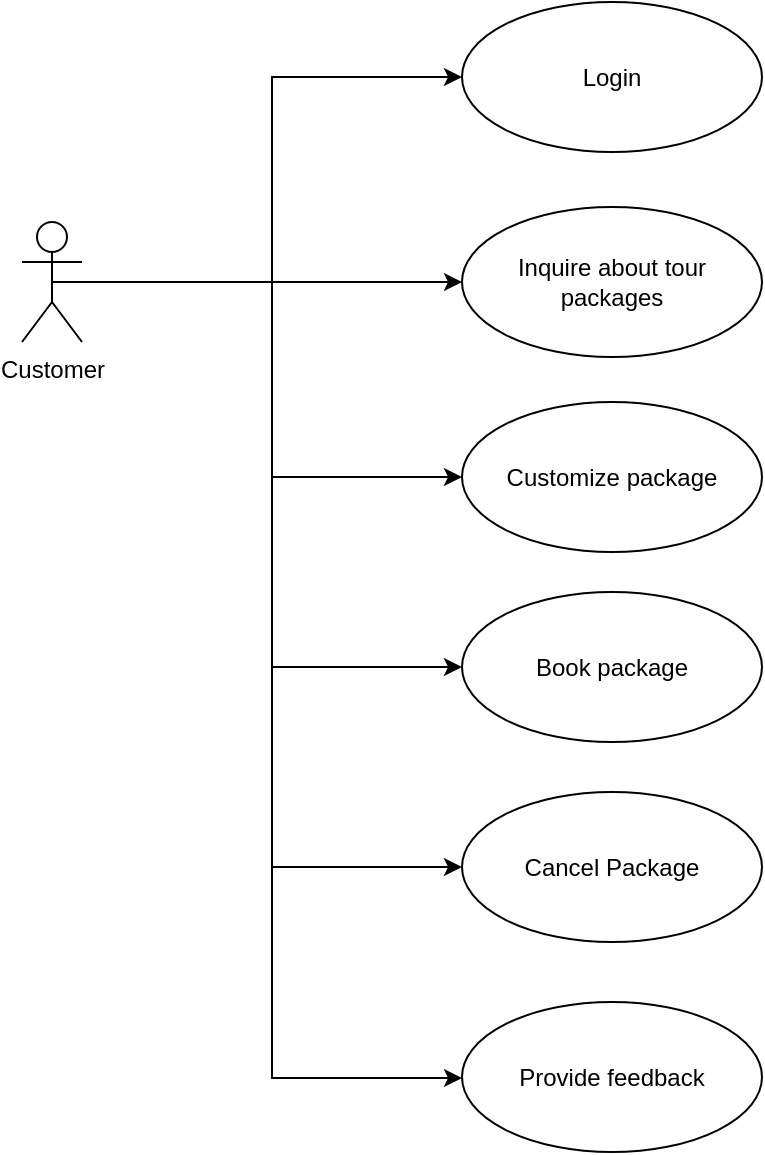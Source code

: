 <mxfile version="21.0.2" type="github">
  <diagram name="Page-1" id="G6O2Isfk2orpkbd-M5PW">
    <mxGraphModel dx="1056" dy="555" grid="1" gridSize="10" guides="1" tooltips="1" connect="1" arrows="1" fold="1" page="1" pageScale="1" pageWidth="827" pageHeight="1169" math="0" shadow="0">
      <root>
        <mxCell id="0" />
        <mxCell id="1" parent="0" />
        <mxCell id="kaM547wBiPYFq-wm83X6-6" style="edgeStyle=orthogonalEdgeStyle;rounded=0;orthogonalLoop=1;jettySize=auto;html=1;" edge="1" parent="1" source="kaM547wBiPYFq-wm83X6-1" target="kaM547wBiPYFq-wm83X6-2">
          <mxGeometry relative="1" as="geometry" />
        </mxCell>
        <mxCell id="kaM547wBiPYFq-wm83X6-7" style="edgeStyle=orthogonalEdgeStyle;rounded=0;orthogonalLoop=1;jettySize=auto;html=1;entryX=0;entryY=0.5;entryDx=0;entryDy=0;" edge="1" parent="1" source="kaM547wBiPYFq-wm83X6-1" target="kaM547wBiPYFq-wm83X6-4">
          <mxGeometry relative="1" as="geometry" />
        </mxCell>
        <mxCell id="kaM547wBiPYFq-wm83X6-8" style="edgeStyle=orthogonalEdgeStyle;rounded=0;orthogonalLoop=1;jettySize=auto;html=1;entryX=0;entryY=0.5;entryDx=0;entryDy=0;" edge="1" parent="1" source="kaM547wBiPYFq-wm83X6-1" target="kaM547wBiPYFq-wm83X6-5">
          <mxGeometry relative="1" as="geometry">
            <Array as="points">
              <mxPoint x="245" y="200" />
              <mxPoint x="245" y="598" />
              <mxPoint x="340" y="598" />
            </Array>
          </mxGeometry>
        </mxCell>
        <mxCell id="kaM547wBiPYFq-wm83X6-10" style="edgeStyle=orthogonalEdgeStyle;rounded=0;orthogonalLoop=1;jettySize=auto;html=1;exitX=0.5;exitY=0.5;exitDx=0;exitDy=0;exitPerimeter=0;entryX=0;entryY=0.5;entryDx=0;entryDy=0;" edge="1" parent="1" source="kaM547wBiPYFq-wm83X6-1" target="kaM547wBiPYFq-wm83X6-9">
          <mxGeometry relative="1" as="geometry" />
        </mxCell>
        <mxCell id="kaM547wBiPYFq-wm83X6-12" style="edgeStyle=orthogonalEdgeStyle;rounded=0;orthogonalLoop=1;jettySize=auto;html=1;exitX=0.5;exitY=0.5;exitDx=0;exitDy=0;exitPerimeter=0;entryX=0;entryY=0.5;entryDx=0;entryDy=0;" edge="1" parent="1" source="kaM547wBiPYFq-wm83X6-1" target="kaM547wBiPYFq-wm83X6-11">
          <mxGeometry relative="1" as="geometry" />
        </mxCell>
        <mxCell id="kaM547wBiPYFq-wm83X6-14" style="edgeStyle=orthogonalEdgeStyle;rounded=0;orthogonalLoop=1;jettySize=auto;html=1;exitX=0.5;exitY=0.5;exitDx=0;exitDy=0;exitPerimeter=0;entryX=0;entryY=0.5;entryDx=0;entryDy=0;" edge="1" parent="1" source="kaM547wBiPYFq-wm83X6-1" target="kaM547wBiPYFq-wm83X6-13">
          <mxGeometry relative="1" as="geometry" />
        </mxCell>
        <mxCell id="kaM547wBiPYFq-wm83X6-1" value="Customer" style="shape=umlActor;verticalLabelPosition=bottom;verticalAlign=top;html=1;outlineConnect=0;" vertex="1" parent="1">
          <mxGeometry x="120" y="170" width="30" height="60" as="geometry" />
        </mxCell>
        <mxCell id="kaM547wBiPYFq-wm83X6-2" value="Inquire about tour packages" style="ellipse;whiteSpace=wrap;html=1;" vertex="1" parent="1">
          <mxGeometry x="340" y="162.5" width="150" height="75" as="geometry" />
        </mxCell>
        <mxCell id="kaM547wBiPYFq-wm83X6-4" value="Book package" style="ellipse;whiteSpace=wrap;html=1;" vertex="1" parent="1">
          <mxGeometry x="340" y="355" width="150" height="75" as="geometry" />
        </mxCell>
        <mxCell id="kaM547wBiPYFq-wm83X6-5" value="Provide feedback" style="ellipse;whiteSpace=wrap;html=1;" vertex="1" parent="1">
          <mxGeometry x="340" y="560" width="150" height="75" as="geometry" />
        </mxCell>
        <mxCell id="kaM547wBiPYFq-wm83X6-9" value="Cancel Package" style="ellipse;whiteSpace=wrap;html=1;" vertex="1" parent="1">
          <mxGeometry x="340" y="455" width="150" height="75" as="geometry" />
        </mxCell>
        <mxCell id="kaM547wBiPYFq-wm83X6-11" value="Customize package" style="ellipse;whiteSpace=wrap;html=1;" vertex="1" parent="1">
          <mxGeometry x="340" y="260" width="150" height="75" as="geometry" />
        </mxCell>
        <mxCell id="kaM547wBiPYFq-wm83X6-13" value="Login" style="ellipse;whiteSpace=wrap;html=1;" vertex="1" parent="1">
          <mxGeometry x="340" y="60" width="150" height="75" as="geometry" />
        </mxCell>
      </root>
    </mxGraphModel>
  </diagram>
</mxfile>
